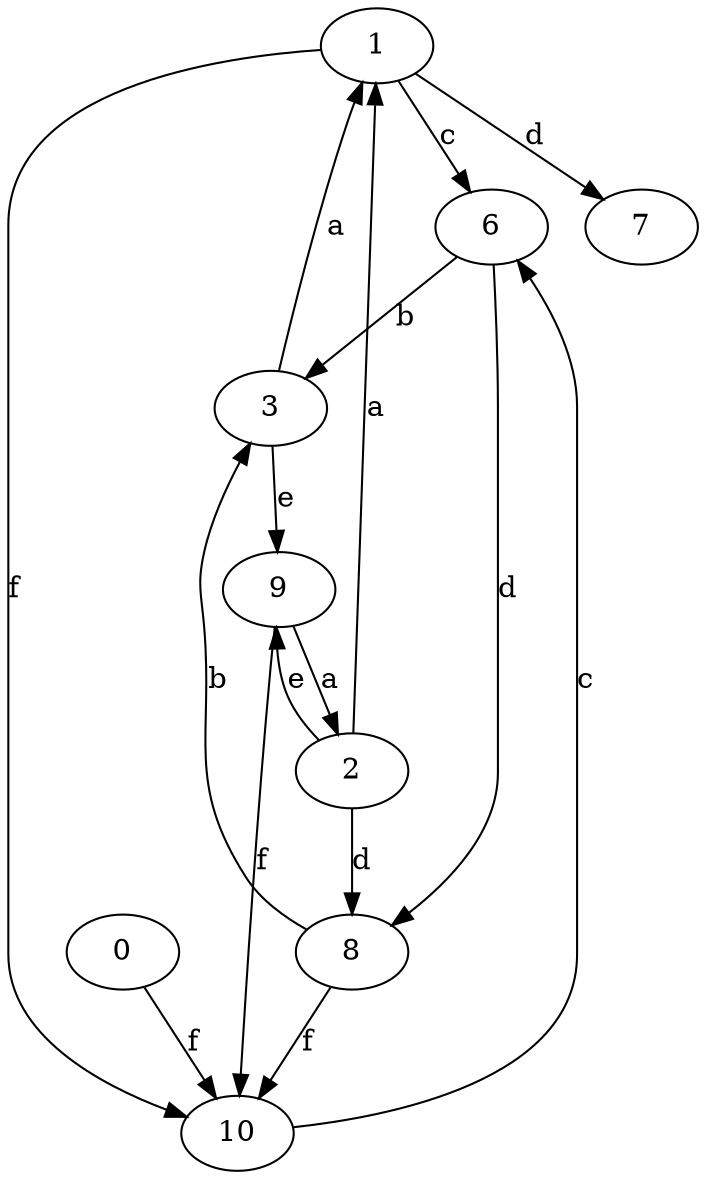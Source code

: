 strict digraph  {
1;
2;
3;
0;
6;
7;
8;
9;
10;
1 -> 6  [label=c];
1 -> 7  [label=d];
1 -> 10  [label=f];
2 -> 1  [label=a];
2 -> 8  [label=d];
2 -> 9  [label=e];
3 -> 1  [label=a];
3 -> 9  [label=e];
0 -> 10  [label=f];
6 -> 3  [label=b];
6 -> 8  [label=d];
8 -> 3  [label=b];
8 -> 10  [label=f];
9 -> 2  [label=a];
9 -> 10  [label=f];
10 -> 6  [label=c];
}
